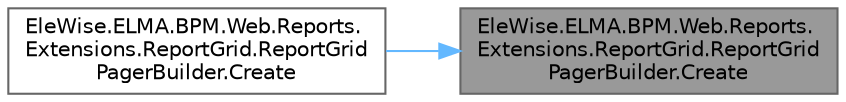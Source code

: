 digraph "EleWise.ELMA.BPM.Web.Reports.Extensions.ReportGrid.ReportGridPagerBuilder.Create"
{
 // LATEX_PDF_SIZE
  bgcolor="transparent";
  edge [fontname=Helvetica,fontsize=10,labelfontname=Helvetica,labelfontsize=10];
  node [fontname=Helvetica,fontsize=10,shape=box,height=0.2,width=0.4];
  rankdir="RL";
  Node1 [id="Node000001",label="EleWise.ELMA.BPM.Web.Reports.\lExtensions.ReportGrid.ReportGrid\lPagerBuilder.Create",height=0.2,width=0.4,color="gray40", fillcolor="grey60", style="filled", fontcolor="black",tooltip=" "];
  Node1 -> Node2 [id="edge1_Node000001_Node000002",dir="back",color="steelblue1",style="solid",tooltip=" "];
  Node2 [id="Node000002",label="EleWise.ELMA.BPM.Web.Reports.\lExtensions.ReportGrid.ReportGrid\lPagerBuilder.Create",height=0.2,width=0.4,color="grey40", fillcolor="white", style="filled",URL="$class_ele_wise_1_1_e_l_m_a_1_1_b_p_m_1_1_web_1_1_reports_1_1_extensions_1_1_report_grid_1_1_report_grid_pager_builder.html#ac75b223b4fe83e78839524a424350d10",tooltip=" "];
}
